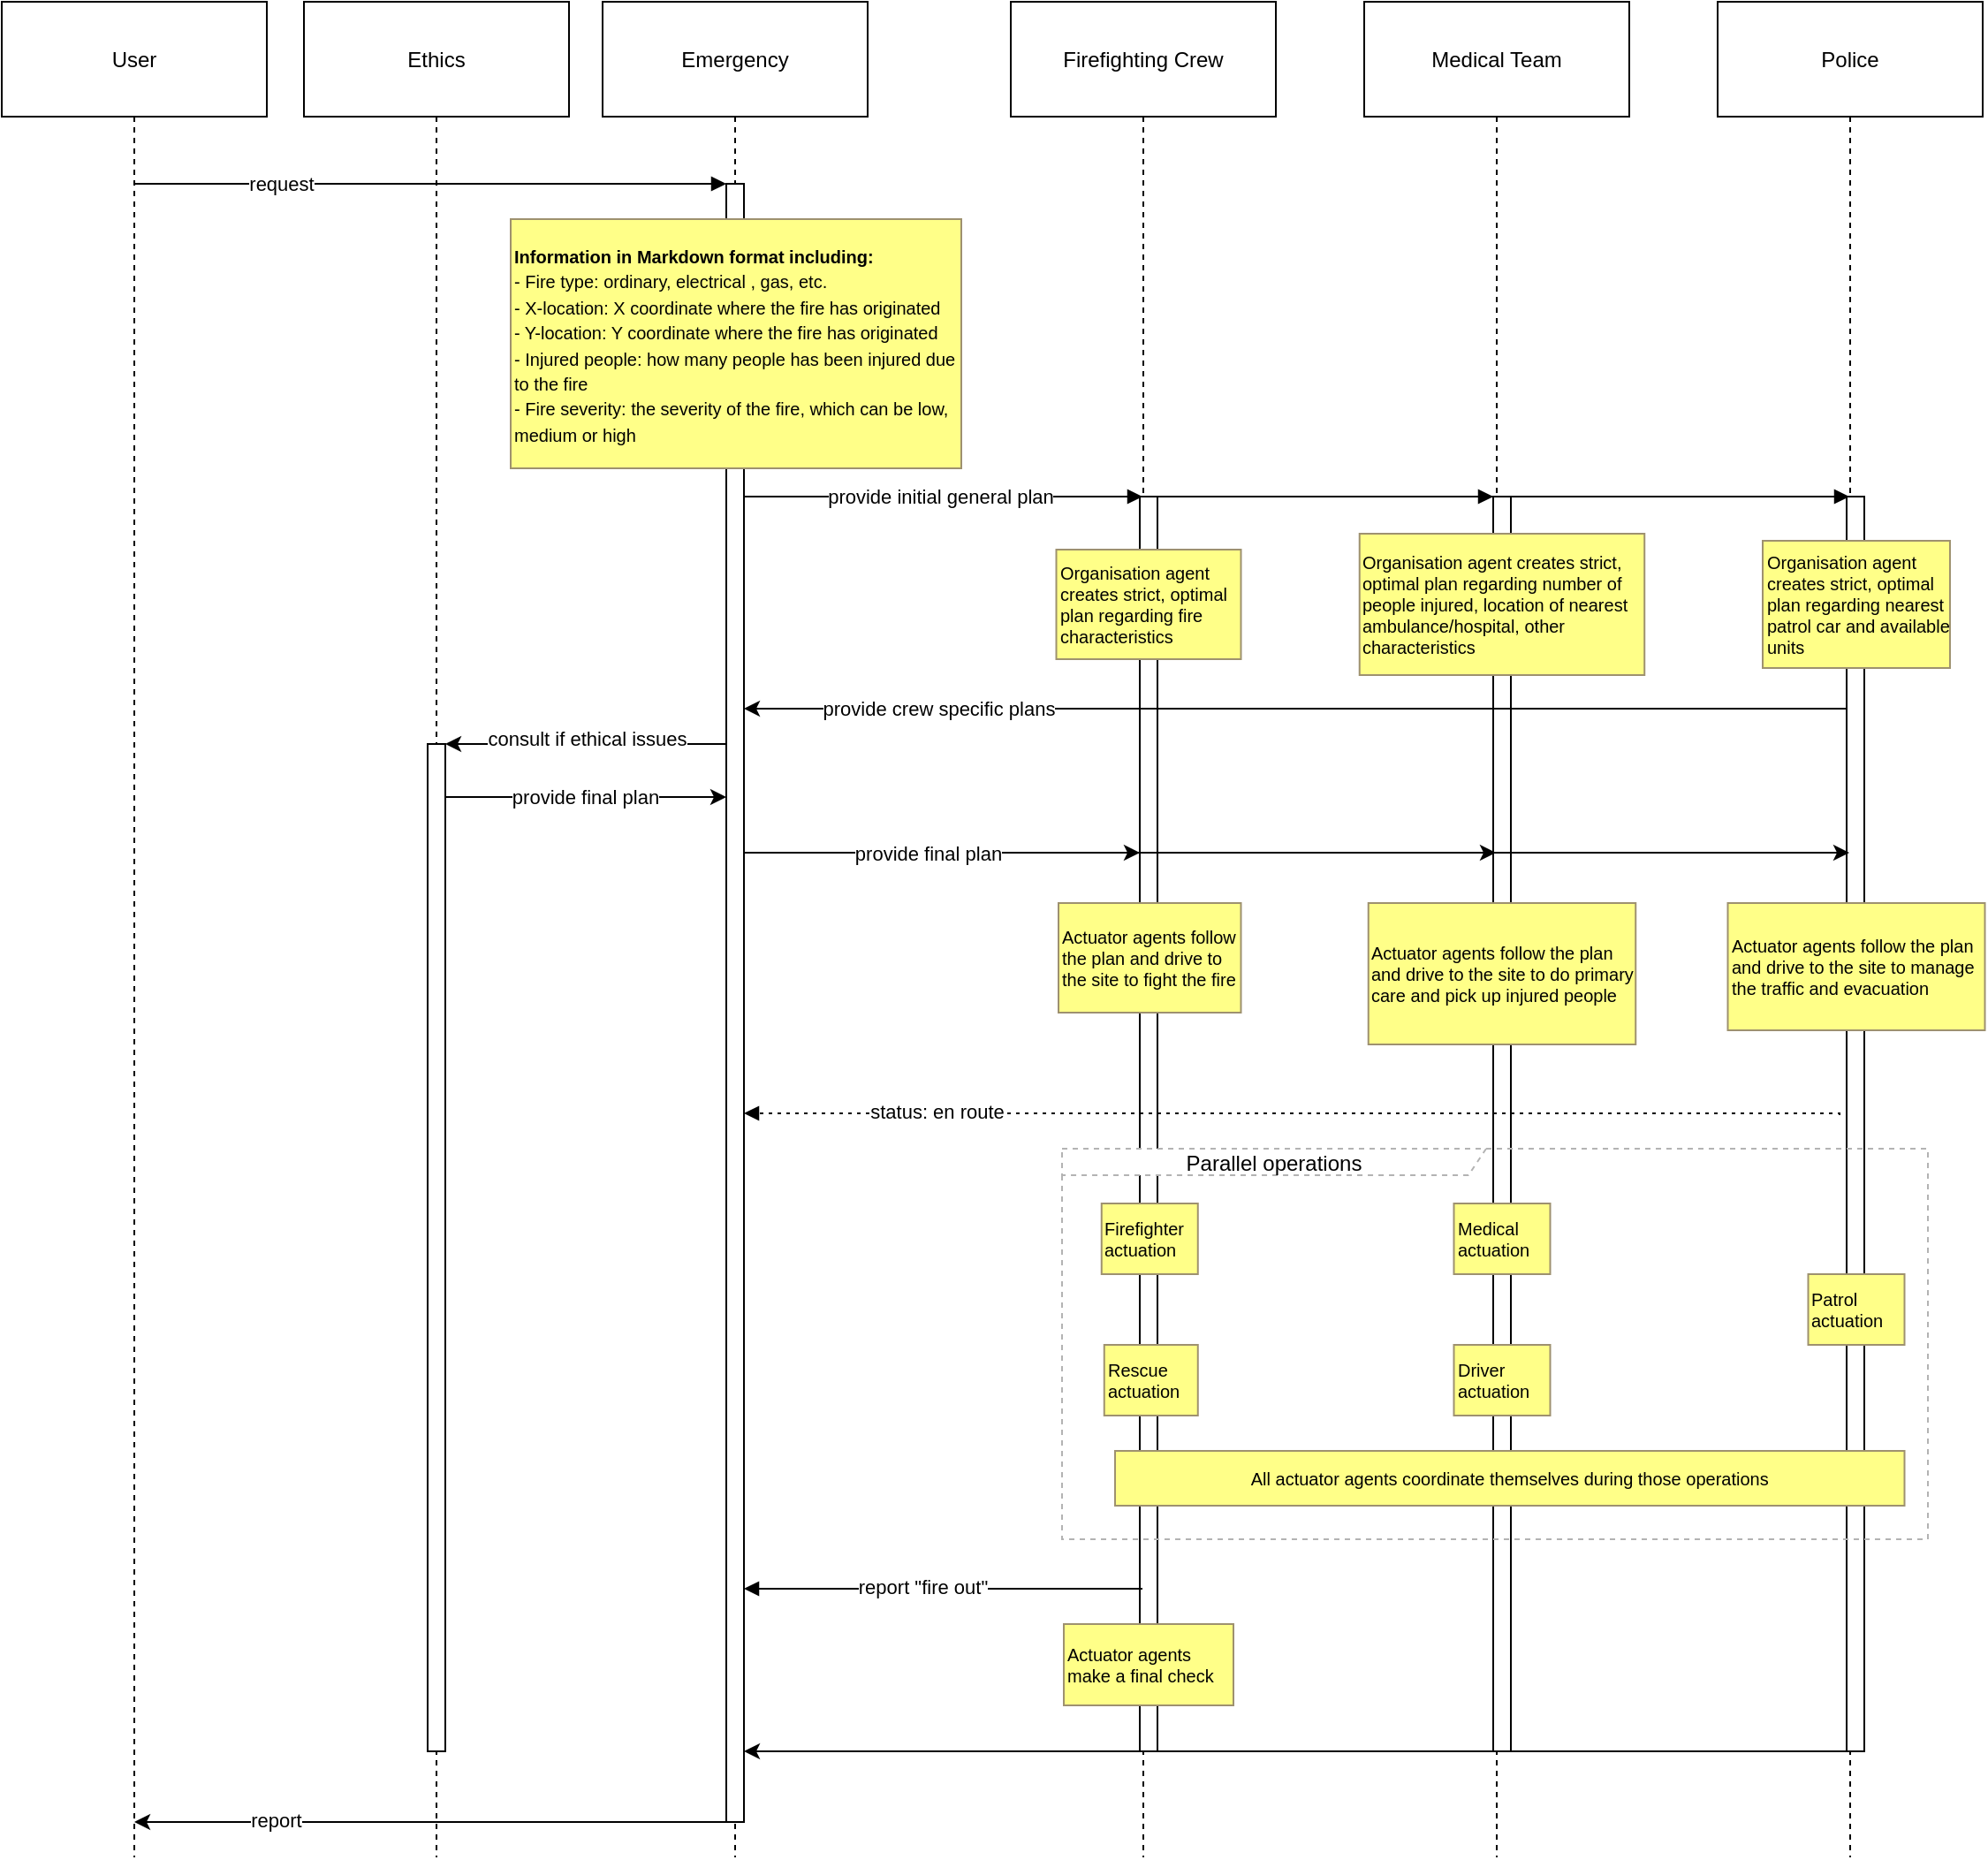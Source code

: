 <mxfile scale="1" border="0" version="24.8.3">
  <diagram name="Page-1" id="2YBvvXClWsGukQMizWep">
    <mxGraphModel dx="3040" dy="1385" grid="1" gridSize="10" guides="1" tooltips="1" connect="1" arrows="1" fold="1" page="1" pageScale="1" pageWidth="850" pageHeight="1100" math="0" shadow="0">
      <root>
        <mxCell id="0" />
        <mxCell id="1" parent="0" />
        <mxCell id="bjVUPFGAhQ7X9oyQEovi-2" value="User" style="shape=umlLifeline;perimeter=lifelinePerimeter;whiteSpace=wrap;container=1;dropTarget=0;collapsible=0;recursiveResize=0;outlineConnect=0;portConstraint=eastwest;newEdgeStyle={&quot;edgeStyle&quot;:&quot;elbowEdgeStyle&quot;,&quot;elbow&quot;:&quot;vertical&quot;,&quot;curved&quot;:0,&quot;rounded&quot;:0};size=65;" parent="1" vertex="1">
          <mxGeometry x="-120" y="470" width="150" height="1050" as="geometry" />
        </mxCell>
        <mxCell id="bjVUPFGAhQ7X9oyQEovi-3" value="Emergency" style="shape=umlLifeline;perimeter=lifelinePerimeter;whiteSpace=wrap;container=1;dropTarget=0;collapsible=0;recursiveResize=0;outlineConnect=0;portConstraint=eastwest;newEdgeStyle={&quot;edgeStyle&quot;:&quot;elbowEdgeStyle&quot;,&quot;elbow&quot;:&quot;vertical&quot;,&quot;curved&quot;:0,&quot;rounded&quot;:0};size=65;" parent="1" vertex="1">
          <mxGeometry x="220" y="470" width="150" height="1050" as="geometry" />
        </mxCell>
        <mxCell id="bjVUPFGAhQ7X9oyQEovi-4" value="" style="points=[];perimeter=orthogonalPerimeter;outlineConnect=0;targetShapes=umlLifeline;portConstraint=eastwest;newEdgeStyle={&quot;edgeStyle&quot;:&quot;elbowEdgeStyle&quot;,&quot;elbow&quot;:&quot;vertical&quot;,&quot;curved&quot;:0,&quot;rounded&quot;:0}" parent="bjVUPFGAhQ7X9oyQEovi-3" vertex="1">
          <mxGeometry x="70" y="103" width="10" height="927" as="geometry" />
        </mxCell>
        <mxCell id="bjVUPFGAhQ7X9oyQEovi-5" value="Firefighting Crew" style="shape=umlLifeline;perimeter=lifelinePerimeter;whiteSpace=wrap;container=1;dropTarget=0;collapsible=0;recursiveResize=0;outlineConnect=0;portConstraint=eastwest;newEdgeStyle={&quot;edgeStyle&quot;:&quot;elbowEdgeStyle&quot;,&quot;elbow&quot;:&quot;vertical&quot;,&quot;curved&quot;:0,&quot;rounded&quot;:0};size=65;" parent="1" vertex="1">
          <mxGeometry x="451" y="470" width="150" height="1050" as="geometry" />
        </mxCell>
        <mxCell id="bjVUPFGAhQ7X9oyQEovi-6" value="" style="points=[];perimeter=orthogonalPerimeter;outlineConnect=0;targetShapes=umlLifeline;portConstraint=eastwest;newEdgeStyle={&quot;edgeStyle&quot;:&quot;elbowEdgeStyle&quot;,&quot;elbow&quot;:&quot;vertical&quot;,&quot;curved&quot;:0,&quot;rounded&quot;:0}" parent="bjVUPFGAhQ7X9oyQEovi-5" vertex="1">
          <mxGeometry x="73" y="280" width="10" height="710" as="geometry" />
        </mxCell>
        <mxCell id="bjVUPFGAhQ7X9oyQEovi-7" value="Medical Team" style="shape=umlLifeline;perimeter=lifelinePerimeter;whiteSpace=wrap;container=1;dropTarget=0;collapsible=0;recursiveResize=0;outlineConnect=0;portConstraint=eastwest;newEdgeStyle={&quot;edgeStyle&quot;:&quot;elbowEdgeStyle&quot;,&quot;elbow&quot;:&quot;vertical&quot;,&quot;curved&quot;:0,&quot;rounded&quot;:0};size=65;" parent="1" vertex="1">
          <mxGeometry x="651" y="470" width="150" height="1050" as="geometry" />
        </mxCell>
        <mxCell id="bjVUPFGAhQ7X9oyQEovi-8" value="" style="points=[];perimeter=orthogonalPerimeter;outlineConnect=0;targetShapes=umlLifeline;portConstraint=eastwest;newEdgeStyle={&quot;edgeStyle&quot;:&quot;elbowEdgeStyle&quot;,&quot;elbow&quot;:&quot;vertical&quot;,&quot;curved&quot;:0,&quot;rounded&quot;:0}" parent="bjVUPFGAhQ7X9oyQEovi-7" vertex="1">
          <mxGeometry x="73" y="280" width="10" height="710" as="geometry" />
        </mxCell>
        <mxCell id="bjVUPFGAhQ7X9oyQEovi-9" value="Police" style="shape=umlLifeline;perimeter=lifelinePerimeter;whiteSpace=wrap;container=1;dropTarget=0;collapsible=0;recursiveResize=0;outlineConnect=0;portConstraint=eastwest;newEdgeStyle={&quot;edgeStyle&quot;:&quot;elbowEdgeStyle&quot;,&quot;elbow&quot;:&quot;vertical&quot;,&quot;curved&quot;:0,&quot;rounded&quot;:0};size=65;" parent="1" vertex="1">
          <mxGeometry x="851" y="470" width="150" height="1050" as="geometry" />
        </mxCell>
        <mxCell id="bjVUPFGAhQ7X9oyQEovi-10" value="" style="points=[];perimeter=orthogonalPerimeter;outlineConnect=0;targetShapes=umlLifeline;portConstraint=eastwest;newEdgeStyle={&quot;edgeStyle&quot;:&quot;elbowEdgeStyle&quot;,&quot;elbow&quot;:&quot;vertical&quot;,&quot;curved&quot;:0,&quot;rounded&quot;:0}" parent="bjVUPFGAhQ7X9oyQEovi-9" vertex="1">
          <mxGeometry x="73" y="280" width="10" height="710" as="geometry" />
        </mxCell>
        <mxCell id="bjVUPFGAhQ7X9oyQEovi-11" value="Parallel operations" style="shape=umlFrame;dashed=1;pointerEvents=0;dropTarget=0;strokeColor=#B3B3B3;height=15;width=240;" parent="1" vertex="1">
          <mxGeometry x="480" y="1119" width="490" height="221" as="geometry" />
        </mxCell>
        <mxCell id="bjVUPFGAhQ7X9oyQEovi-13" value="" style="verticalAlign=bottom;edgeStyle=elbowEdgeStyle;elbow=vertical;curved=0;rounded=0;endArrow=block;" parent="1" source="bjVUPFGAhQ7X9oyQEovi-2" target="bjVUPFGAhQ7X9oyQEovi-4" edge="1">
          <mxGeometry x="-0.432" relative="1" as="geometry">
            <Array as="points">
              <mxPoint x="202" y="573" />
            </Array>
            <mxPoint as="offset" />
          </mxGeometry>
        </mxCell>
        <mxCell id="ENWVCnIKgmZfVIH5D-Bf-52" value="request" style="edgeLabel;html=1;align=center;verticalAlign=middle;resizable=0;points=[];" vertex="1" connectable="0" parent="bjVUPFGAhQ7X9oyQEovi-13">
          <mxGeometry x="-0.507" relative="1" as="geometry">
            <mxPoint as="offset" />
          </mxGeometry>
        </mxCell>
        <mxCell id="bjVUPFGAhQ7X9oyQEovi-14" value="" style="verticalAlign=bottom;edgeStyle=elbowEdgeStyle;elbow=vertical;curved=0;rounded=0;endArrow=block;" parent="1" source="bjVUPFGAhQ7X9oyQEovi-4" target="bjVUPFGAhQ7X9oyQEovi-5" edge="1">
          <mxGeometry x="0.379" relative="1" as="geometry">
            <Array as="points">
              <mxPoint x="450" y="750" />
              <mxPoint x="446" y="762" />
            </Array>
            <mxPoint as="offset" />
          </mxGeometry>
        </mxCell>
        <mxCell id="bjVUPFGAhQ7X9oyQEovi-15" value="" style="verticalAlign=bottom;edgeStyle=elbowEdgeStyle;elbow=vertical;curved=0;rounded=0;endArrow=block;" parent="1" target="bjVUPFGAhQ7X9oyQEovi-8" edge="1">
          <mxGeometry x="0.556" relative="1" as="geometry">
            <Array as="points">
              <mxPoint x="546" y="750" />
            </Array>
            <mxPoint x="300" y="750" as="sourcePoint" />
            <mxPoint x="775.5" y="750" as="targetPoint" />
            <mxPoint as="offset" />
          </mxGeometry>
        </mxCell>
        <mxCell id="bjVUPFGAhQ7X9oyQEovi-16" value="" style="verticalAlign=bottom;edgeStyle=elbowEdgeStyle;elbow=vertical;curved=0;rounded=0;endArrow=block;" parent="1" edge="1">
          <mxGeometry x="0.762" relative="1" as="geometry">
            <Array as="points">
              <mxPoint x="640" y="750" />
              <mxPoint x="580" y="810" />
              <mxPoint x="646" y="972" />
            </Array>
            <mxPoint x="300" y="972" as="sourcePoint" />
            <mxPoint x="925.5" y="750" as="targetPoint" />
            <mxPoint as="offset" />
          </mxGeometry>
        </mxCell>
        <mxCell id="ENWVCnIKgmZfVIH5D-Bf-17" value="provide initial general plan" style="edgeLabel;html=1;align=center;verticalAlign=middle;resizable=0;points=[];" vertex="1" connectable="0" parent="bjVUPFGAhQ7X9oyQEovi-16">
          <mxGeometry x="-0.214" relative="1" as="geometry">
            <mxPoint as="offset" />
          </mxGeometry>
        </mxCell>
        <mxCell id="bjVUPFGAhQ7X9oyQEovi-19" value="" style="verticalAlign=bottom;edgeStyle=elbowEdgeStyle;elbow=vertical;curved=0;rounded=0;dashed=1;dashPattern=2 3;endArrow=block;" parent="1" edge="1">
          <mxGeometry relative="1" as="geometry">
            <Array as="points">
              <mxPoint x="647" y="1099" />
            </Array>
            <mxPoint x="920" y="1100" as="sourcePoint" />
            <mxPoint x="300" y="1099" as="targetPoint" />
          </mxGeometry>
        </mxCell>
        <mxCell id="ENWVCnIKgmZfVIH5D-Bf-27" value="status: en route" style="edgeLabel;html=1;align=center;verticalAlign=middle;resizable=0;points=[];" vertex="1" connectable="0" parent="bjVUPFGAhQ7X9oyQEovi-19">
          <mxGeometry x="0.651" y="-1" relative="1" as="geometry">
            <mxPoint as="offset" />
          </mxGeometry>
        </mxCell>
        <mxCell id="bjVUPFGAhQ7X9oyQEovi-21" value="" style="verticalAlign=bottom;edgeStyle=elbowEdgeStyle;elbow=vertical;curved=0;rounded=0;endArrow=block;" parent="1" edge="1">
          <mxGeometry relative="1" as="geometry">
            <Array as="points">
              <mxPoint x="447" y="1368" />
            </Array>
            <mxPoint x="525.5" y="1368" as="sourcePoint" />
            <mxPoint x="300" y="1368" as="targetPoint" />
          </mxGeometry>
        </mxCell>
        <mxCell id="ENWVCnIKgmZfVIH5D-Bf-44" value="report &quot;fire out&quot;" style="edgeLabel;html=1;align=center;verticalAlign=middle;resizable=0;points=[];" vertex="1" connectable="0" parent="bjVUPFGAhQ7X9oyQEovi-21">
          <mxGeometry x="0.021" y="-1" relative="1" as="geometry">
            <mxPoint x="-10" as="offset" />
          </mxGeometry>
        </mxCell>
        <mxCell id="bjVUPFGAhQ7X9oyQEovi-25" value="&lt;font style=&quot;font-size: 10px;&quot;&gt;&lt;b&gt;Information in Markdown format including:&lt;/b&gt;&lt;/font&gt;&lt;div&gt;&lt;font style=&quot;font-size: 10px;&quot;&gt;- Fire type: ordinary, electrical , gas, etc.&lt;br&gt;- X-location: X coordinate where the fire has originated&lt;br&gt;- Y-location: Y coordinate where the fire has originated&lt;br&gt;- Injured people: how many people has been injured due to the fire&lt;br&gt;- Fire severity: the severity of the fire, which can be low, medium or high&lt;br&gt;&lt;/font&gt;&lt;/div&gt;" style="fillColor=#ffff88;strokeColor=#9E916F;align=left;verticalAlign=middle;whiteSpace=wrap;html=1;" parent="1" vertex="1">
          <mxGeometry x="168" y="593" width="255" height="141" as="geometry" />
        </mxCell>
        <mxCell id="bjVUPFGAhQ7X9oyQEovi-26" value="&lt;div&gt;&lt;span style=&quot;background-color: initial;&quot;&gt;Actuator agents follow the plan and drive to the site to fight the fire&lt;/span&gt;&lt;/div&gt;" style="fillColor=#ffff88;strokeColor=#9E916F;fontSize=10;align=left;whiteSpace=wrap;html=1;" parent="1" vertex="1">
          <mxGeometry x="478" y="980" width="103.25" height="62" as="geometry" />
        </mxCell>
        <mxCell id="bjVUPFGAhQ7X9oyQEovi-27" value="Actuator agents follow the plan and drive to the site to do primary care and pick up injured people" style="fillColor=#ffff88;strokeColor=#9E916F;whiteSpace=wrap;html=1;fontSize=10;align=left;" parent="1" vertex="1">
          <mxGeometry x="653.37" y="980" width="151.25" height="80" as="geometry" />
        </mxCell>
        <mxCell id="bjVUPFGAhQ7X9oyQEovi-28" value="Actuator agents follow the plan and drive to the site to manage the traffic and evacuation" style="fillColor=#ffff88;strokeColor=#9E916F;whiteSpace=wrap;html=1;fontSize=10;align=left;" parent="1" vertex="1">
          <mxGeometry x="856.75" y="980" width="145.5" height="72" as="geometry" />
        </mxCell>
        <mxCell id="bjVUPFGAhQ7X9oyQEovi-30" value="&lt;div&gt;Firefighter actuation&lt;/div&gt;" style="fillColor=#ffff88;strokeColor=#9E916F;whiteSpace=wrap;html=1;align=left;fontSize=10;" parent="1" vertex="1">
          <mxGeometry x="502.38" y="1150" width="54.5" height="40" as="geometry" />
        </mxCell>
        <mxCell id="bjVUPFGAhQ7X9oyQEovi-33" value="All actuator agents coordinate themselves during those operations" style="fillColor=#ffff88;strokeColor=#9E916F;fontSize=10;" parent="1" vertex="1">
          <mxGeometry x="510" y="1290" width="446.75" height="31" as="geometry" />
        </mxCell>
        <mxCell id="bjVUPFGAhQ7X9oyQEovi-34" value="Actuator agents make a final check" style="fillColor=#ffff88;strokeColor=#9E916F;align=left;fontSize=10;whiteSpace=wrap;html=1;" parent="1" vertex="1">
          <mxGeometry x="481" y="1388" width="96" height="46" as="geometry" />
        </mxCell>
        <mxCell id="ENWVCnIKgmZfVIH5D-Bf-1" value="Ethics" style="shape=umlLifeline;perimeter=lifelinePerimeter;whiteSpace=wrap;container=1;dropTarget=0;collapsible=0;recursiveResize=0;outlineConnect=0;portConstraint=eastwest;newEdgeStyle={&quot;edgeStyle&quot;:&quot;elbowEdgeStyle&quot;,&quot;elbow&quot;:&quot;vertical&quot;,&quot;curved&quot;:0,&quot;rounded&quot;:0};size=65;" vertex="1" parent="1">
          <mxGeometry x="51" y="470" width="150" height="1050" as="geometry" />
        </mxCell>
        <mxCell id="ENWVCnIKgmZfVIH5D-Bf-2" value="" style="points=[];perimeter=orthogonalPerimeter;outlineConnect=0;targetShapes=umlLifeline;portConstraint=eastwest;newEdgeStyle={&quot;edgeStyle&quot;:&quot;elbowEdgeStyle&quot;,&quot;elbow&quot;:&quot;vertical&quot;,&quot;curved&quot;:0,&quot;rounded&quot;:0}" vertex="1" parent="ENWVCnIKgmZfVIH5D-Bf-1">
          <mxGeometry x="70" y="420" width="10" height="570" as="geometry" />
        </mxCell>
        <mxCell id="ENWVCnIKgmZfVIH5D-Bf-7" value="" style="endArrow=classic;html=1;rounded=0;" edge="1" parent="1" target="ENWVCnIKgmZfVIH5D-Bf-2">
          <mxGeometry width="50" height="50" relative="1" as="geometry">
            <mxPoint x="290" y="890" as="sourcePoint" />
            <mxPoint x="125.786" y="890" as="targetPoint" />
          </mxGeometry>
        </mxCell>
        <mxCell id="ENWVCnIKgmZfVIH5D-Bf-20" value="consult if ethical issues" style="edgeLabel;html=1;align=center;verticalAlign=middle;resizable=0;points=[];" vertex="1" connectable="0" parent="ENWVCnIKgmZfVIH5D-Bf-7">
          <mxGeometry x="-0.004" y="-3" relative="1" as="geometry">
            <mxPoint as="offset" />
          </mxGeometry>
        </mxCell>
        <mxCell id="ENWVCnIKgmZfVIH5D-Bf-9" value="" style="endArrow=classic;html=1;rounded=0;" edge="1" parent="1">
          <mxGeometry width="50" height="50" relative="1" as="geometry">
            <mxPoint x="131" y="920" as="sourcePoint" />
            <mxPoint x="290" y="920" as="targetPoint" />
          </mxGeometry>
        </mxCell>
        <mxCell id="ENWVCnIKgmZfVIH5D-Bf-19" value="provide final plan" style="edgeLabel;html=1;align=center;verticalAlign=middle;resizable=0;points=[];" vertex="1" connectable="0" parent="ENWVCnIKgmZfVIH5D-Bf-9">
          <mxGeometry x="-0.009" relative="1" as="geometry">
            <mxPoint as="offset" />
          </mxGeometry>
        </mxCell>
        <mxCell id="ENWVCnIKgmZfVIH5D-Bf-24" value="&lt;div&gt;&lt;span style=&quot;background-color: initial;&quot;&gt;Organisation agent creates strict, optimal plan regarding fire characteristics&lt;/span&gt;&lt;/div&gt;" style="fillColor=#ffff88;strokeColor=#9E916F;fontSize=10;align=left;whiteSpace=wrap;html=1;" vertex="1" parent="1">
          <mxGeometry x="476.75" y="780" width="104.5" height="62" as="geometry" />
        </mxCell>
        <mxCell id="ENWVCnIKgmZfVIH5D-Bf-25" value="Organisation agent creates strict, optimal plan regarding number of people injured, location of nearest ambulance/hospital, other characteristics" style="fillColor=#ffff88;strokeColor=#9E916F;whiteSpace=wrap;html=1;fontSize=10;align=left;" vertex="1" parent="1">
          <mxGeometry x="648.37" y="771" width="161.25" height="80" as="geometry" />
        </mxCell>
        <mxCell id="ENWVCnIKgmZfVIH5D-Bf-26" value="Organisation agent creates strict, optimal plan regarding nearest patrol car and available units" style="fillColor=#ffff88;strokeColor=#9E916F;whiteSpace=wrap;html=1;fontSize=10;align=left;" vertex="1" parent="1">
          <mxGeometry x="876.5" y="775" width="105.99" height="72" as="geometry" />
        </mxCell>
        <mxCell id="ENWVCnIKgmZfVIH5D-Bf-37" value="&lt;div&gt;&lt;span style=&quot;background-color: initial;&quot;&gt;Rescue actuation&lt;/span&gt;&lt;/div&gt;" style="fillColor=#ffff88;strokeColor=#9E916F;whiteSpace=wrap;html=1;align=left;fontSize=10;" vertex="1" parent="1">
          <mxGeometry x="503.88" y="1230" width="53" height="40" as="geometry" />
        </mxCell>
        <mxCell id="ENWVCnIKgmZfVIH5D-Bf-39" value="&lt;div&gt;Medical actuation&lt;/div&gt;" style="fillColor=#ffff88;strokeColor=#9E916F;whiteSpace=wrap;html=1;align=left;fontSize=10;" vertex="1" parent="1">
          <mxGeometry x="701.75" y="1150" width="54.5" height="40" as="geometry" />
        </mxCell>
        <mxCell id="ENWVCnIKgmZfVIH5D-Bf-40" value="Driver actuation" style="fillColor=#ffff88;strokeColor=#9E916F;whiteSpace=wrap;html=1;align=left;fontSize=10;" vertex="1" parent="1">
          <mxGeometry x="701.75" y="1230" width="54.5" height="40" as="geometry" />
        </mxCell>
        <mxCell id="ENWVCnIKgmZfVIH5D-Bf-41" value="Patrol actuation" style="fillColor=#ffff88;strokeColor=#9E916F;whiteSpace=wrap;html=1;align=left;fontSize=10;" vertex="1" parent="1">
          <mxGeometry x="902.25" y="1190" width="54.5" height="40" as="geometry" />
        </mxCell>
        <mxCell id="ENWVCnIKgmZfVIH5D-Bf-49" value="" style="endArrow=classic;html=1;rounded=0;" edge="1" parent="1">
          <mxGeometry width="50" height="50" relative="1" as="geometry">
            <mxPoint x="924" y="1460" as="sourcePoint" />
            <mxPoint x="300" y="1460" as="targetPoint" />
          </mxGeometry>
        </mxCell>
        <mxCell id="ENWVCnIKgmZfVIH5D-Bf-50" value="" style="endArrow=classic;html=1;rounded=0;" edge="1" parent="1">
          <mxGeometry width="50" height="50" relative="1" as="geometry">
            <mxPoint x="290" y="1500" as="sourcePoint" />
            <mxPoint x="-45" y="1500" as="targetPoint" />
          </mxGeometry>
        </mxCell>
        <mxCell id="ENWVCnIKgmZfVIH5D-Bf-51" value="report" style="edgeLabel;html=1;align=center;verticalAlign=middle;resizable=0;points=[];" vertex="1" connectable="0" parent="ENWVCnIKgmZfVIH5D-Bf-50">
          <mxGeometry x="0.522" y="-1" relative="1" as="geometry">
            <mxPoint as="offset" />
          </mxGeometry>
        </mxCell>
        <mxCell id="ENWVCnIKgmZfVIH5D-Bf-53" value="" style="endArrow=classic;html=1;rounded=0;" edge="1" parent="1">
          <mxGeometry width="50" height="50" relative="1" as="geometry">
            <mxPoint x="924" y="870" as="sourcePoint" />
            <mxPoint x="300" y="870" as="targetPoint" />
          </mxGeometry>
        </mxCell>
        <mxCell id="ENWVCnIKgmZfVIH5D-Bf-54" value="provide crew specific plans" style="edgeLabel;html=1;align=center;verticalAlign=middle;resizable=0;points=[];" vertex="1" connectable="0" parent="ENWVCnIKgmZfVIH5D-Bf-53">
          <mxGeometry x="0.699" relative="1" as="geometry">
            <mxPoint x="16" as="offset" />
          </mxGeometry>
        </mxCell>
        <mxCell id="ENWVCnIKgmZfVIH5D-Bf-58" value="" style="endArrow=classic;html=1;rounded=0;" edge="1" parent="1">
          <mxGeometry width="50" height="50" relative="1" as="geometry">
            <mxPoint x="300" y="951.5" as="sourcePoint" />
            <mxPoint x="524" y="951.5" as="targetPoint" />
          </mxGeometry>
        </mxCell>
        <mxCell id="ENWVCnIKgmZfVIH5D-Bf-59" value="" style="endArrow=classic;html=1;rounded=0;" edge="1" parent="1">
          <mxGeometry width="50" height="50" relative="1" as="geometry">
            <mxPoint x="300" y="951.5" as="sourcePoint" />
            <mxPoint x="725.5" y="951.5" as="targetPoint" />
          </mxGeometry>
        </mxCell>
        <mxCell id="ENWVCnIKgmZfVIH5D-Bf-60" value="" style="endArrow=classic;html=1;rounded=0;" edge="1" parent="1">
          <mxGeometry width="50" height="50" relative="1" as="geometry">
            <mxPoint x="300" y="951.5" as="sourcePoint" />
            <mxPoint x="925.5" y="951.5" as="targetPoint" />
          </mxGeometry>
        </mxCell>
        <mxCell id="ENWVCnIKgmZfVIH5D-Bf-61" value="provide final plan" style="edgeLabel;html=1;align=center;verticalAlign=middle;resizable=0;points=[];" vertex="1" connectable="0" parent="ENWVCnIKgmZfVIH5D-Bf-60">
          <mxGeometry x="-0.667" relative="1" as="geometry">
            <mxPoint as="offset" />
          </mxGeometry>
        </mxCell>
      </root>
    </mxGraphModel>
  </diagram>
</mxfile>
